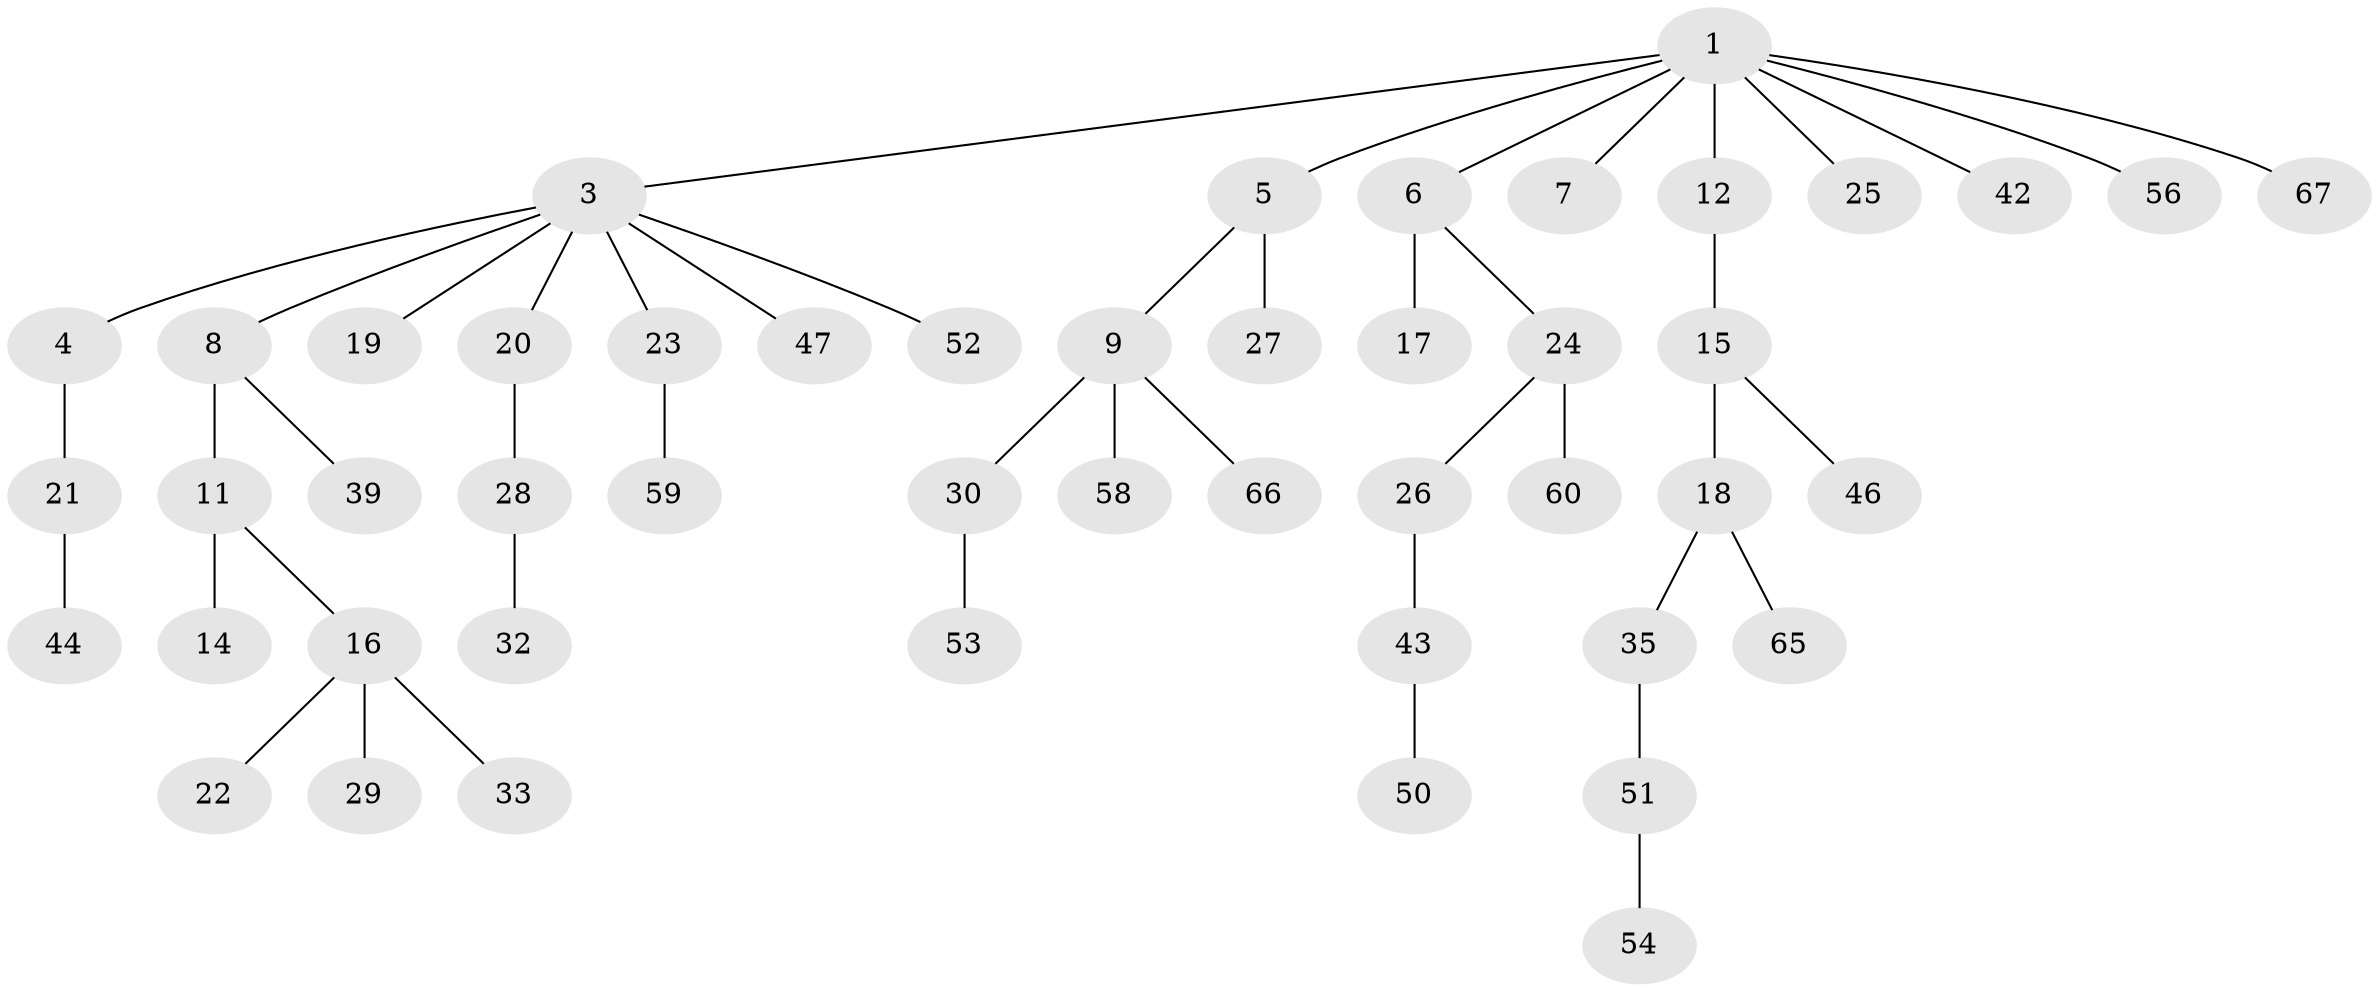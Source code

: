 // Generated by graph-tools (version 1.1) at 2025/52/02/27/25 19:52:12]
// undirected, 48 vertices, 47 edges
graph export_dot {
graph [start="1"]
  node [color=gray90,style=filled];
  1 [super="+2"];
  3 [super="+13"];
  4 [super="+36"];
  5;
  6;
  7 [super="+70"];
  8 [super="+10"];
  9 [super="+49"];
  11;
  12 [super="+41"];
  14;
  15 [super="+62"];
  16 [super="+64"];
  17;
  18 [super="+38"];
  19;
  20 [super="+69"];
  21 [super="+34"];
  22;
  23;
  24 [super="+37"];
  25 [super="+68"];
  26;
  27 [super="+57"];
  28 [super="+31"];
  29;
  30 [super="+45"];
  32;
  33;
  35 [super="+40"];
  39;
  42;
  43 [super="+48"];
  44;
  46;
  47 [super="+71"];
  50;
  51 [super="+55"];
  52;
  53;
  54 [super="+61"];
  56;
  58;
  59 [super="+63"];
  60;
  65;
  66;
  67;
  1 -- 6;
  1 -- 7;
  1 -- 12;
  1 -- 25;
  1 -- 56;
  1 -- 67;
  1 -- 3;
  1 -- 5;
  1 -- 42;
  3 -- 4;
  3 -- 8;
  3 -- 23;
  3 -- 47;
  3 -- 19;
  3 -- 20;
  3 -- 52;
  4 -- 21;
  5 -- 9;
  5 -- 27;
  6 -- 17;
  6 -- 24;
  8 -- 39;
  8 -- 11;
  9 -- 30;
  9 -- 58;
  9 -- 66;
  11 -- 14;
  11 -- 16;
  12 -- 15;
  15 -- 18;
  15 -- 46;
  16 -- 22;
  16 -- 29;
  16 -- 33;
  18 -- 35;
  18 -- 65;
  20 -- 28;
  21 -- 44;
  23 -- 59;
  24 -- 26;
  24 -- 60;
  26 -- 43;
  28 -- 32;
  30 -- 53;
  35 -- 51;
  43 -- 50;
  51 -- 54;
}
